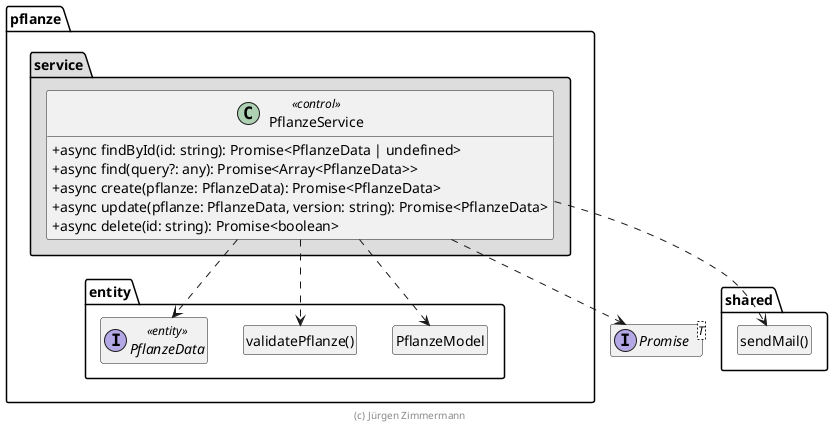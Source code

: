 ' Copyright (C) 2019 - present Juergen Zimmermann, Hochschule Karlsruhe
'
' This program is free software: you can redistribute it and/or modify
' it under the terms of the GNU General Public License as published by
' the Free Software Foundation, either version 3 of the License, or
' (at your option) any later version.
'
' This program is distributed in the hope that it will be useful,
' but WITHOUT ANY WARRANTY; without even the implied warranty of
' MERCHANTABILITY or FITNESS FOR A PARTICULAR PURPOSE.  See the
' GNU General Public License for more details.
'
' You should have received a copy of the GNU General Public License
' along with this program.  If not, see <http://www.gnu.org/licenses/>.
@startuml Anwendungskern

!pragma useNewPackage
skinparam classAttributeIconSize 0
skinparam componentStyle uml2

interface Promise<T>

package shared {
  class "sendMail()" as sendMail
  hide sendMail circle
}

package pflanze {
  package entity {
    class PflanzeModel
    hide PflanzeModel circle

    class "validatePflanze()" as validatePflanze
    hide validatePflanze circle

    interface PflanzeData <<entity>>
  }

  package service #DDDDDD {
    PflanzeService ..> Promise
    PflanzeService ..> PflanzeModel
    PflanzeService ..> PflanzeData
    PflanzeService ..> validatePflanze
    PflanzeService ..> sendMail

    class PflanzeService << control >> {
      + async findById(id: string): Promise<PflanzeData | undefined>
      + async find(query?: any): Promise<Array<PflanzeData>>
      + async create(pflanze: PflanzeData): Promise<PflanzeData>
      + async update(pflanze: PflanzeData, version: string): Promise<PflanzeData>
      + async delete(id: string): Promise<boolean>
    }
  }
}

hide empty members

footer (c) Jürgen Zimmermann

@enduml
